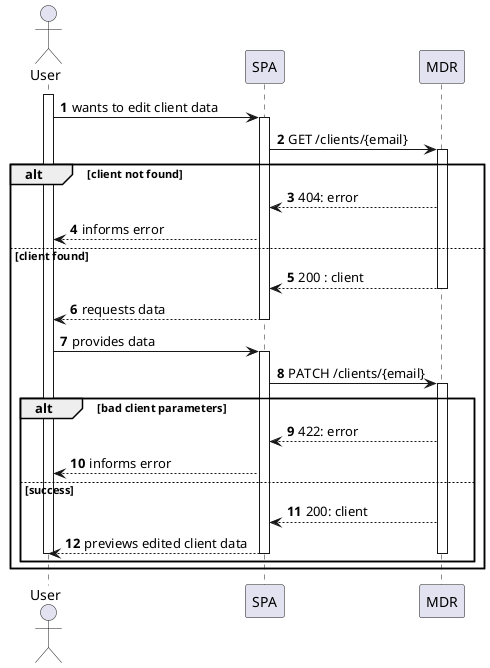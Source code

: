 @startuml

autonumber

actor "User" as usr

participant "SPA" as ui

participant "MDR" as md

activate usr
usr -> ui : wants to edit client data
    activate ui
        ui -> md : GET /clients/{email}
        activate md
alt client not found
            md --> ui : 404: error
            ui --> usr : informs error
else client found
            md --> ui : 200 : client
        deactivate md
        ui --> usr : requests data
    deactivate ui

    usr -> ui : provides data
    activate ui
    ui -> md : PATCH /clients/{email}
        activate md
alt bad client parameters
            md --> ui : 422: error
            ui --> usr : informs error
else success
            md --> ui : 200: client
            ui --> usr : previews edited client data
        deactivate md
    deactivate ui
deactivate usr
end
end

@enduml
